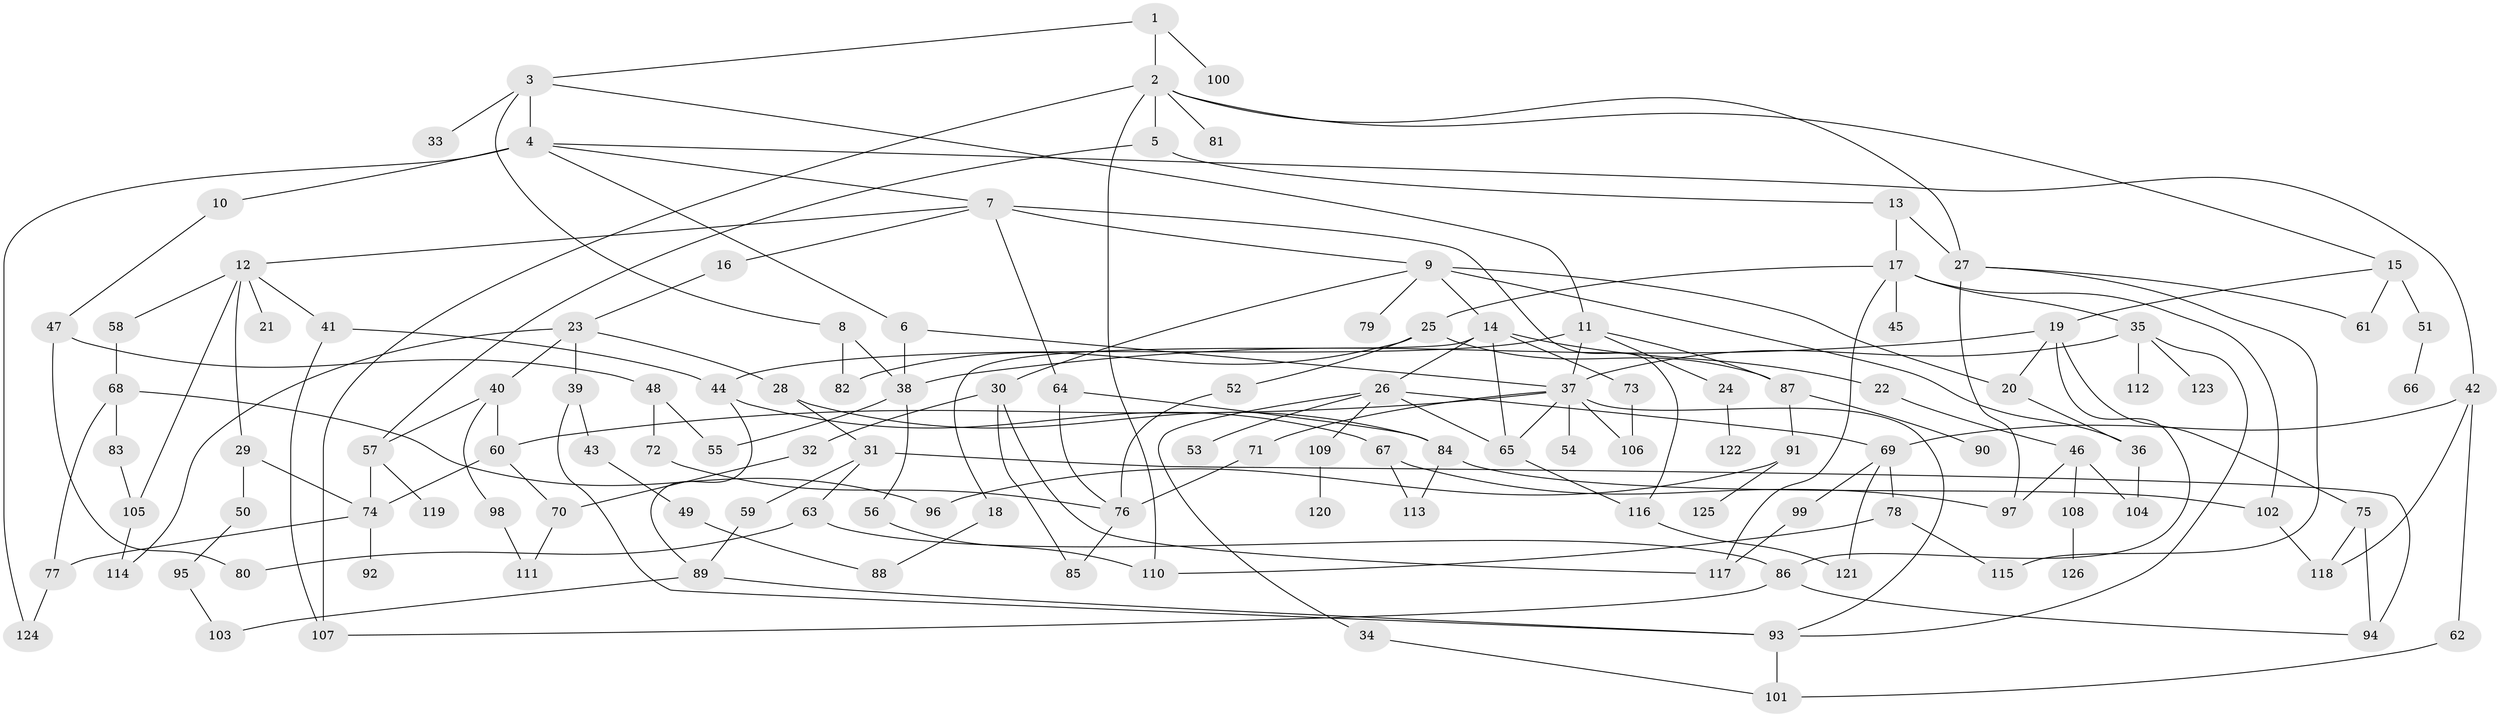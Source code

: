 // coarse degree distribution, {2: 0.21518987341772153, 6: 0.08860759493670886, 4: 0.1518987341772152, 10: 0.0379746835443038, 3: 0.189873417721519, 7: 0.012658227848101266, 5: 0.13924050632911392, 1: 0.16455696202531644}
// Generated by graph-tools (version 1.1) at 2025/23/03/03/25 07:23:31]
// undirected, 126 vertices, 185 edges
graph export_dot {
graph [start="1"]
  node [color=gray90,style=filled];
  1;
  2;
  3;
  4;
  5;
  6;
  7;
  8;
  9;
  10;
  11;
  12;
  13;
  14;
  15;
  16;
  17;
  18;
  19;
  20;
  21;
  22;
  23;
  24;
  25;
  26;
  27;
  28;
  29;
  30;
  31;
  32;
  33;
  34;
  35;
  36;
  37;
  38;
  39;
  40;
  41;
  42;
  43;
  44;
  45;
  46;
  47;
  48;
  49;
  50;
  51;
  52;
  53;
  54;
  55;
  56;
  57;
  58;
  59;
  60;
  61;
  62;
  63;
  64;
  65;
  66;
  67;
  68;
  69;
  70;
  71;
  72;
  73;
  74;
  75;
  76;
  77;
  78;
  79;
  80;
  81;
  82;
  83;
  84;
  85;
  86;
  87;
  88;
  89;
  90;
  91;
  92;
  93;
  94;
  95;
  96;
  97;
  98;
  99;
  100;
  101;
  102;
  103;
  104;
  105;
  106;
  107;
  108;
  109;
  110;
  111;
  112;
  113;
  114;
  115;
  116;
  117;
  118;
  119;
  120;
  121;
  122;
  123;
  124;
  125;
  126;
  1 -- 2;
  1 -- 3;
  1 -- 100;
  2 -- 5;
  2 -- 15;
  2 -- 81;
  2 -- 107;
  2 -- 110;
  2 -- 27;
  3 -- 4;
  3 -- 8;
  3 -- 11;
  3 -- 33;
  4 -- 6;
  4 -- 7;
  4 -- 10;
  4 -- 42;
  4 -- 124;
  5 -- 13;
  5 -- 57;
  6 -- 37;
  6 -- 38;
  7 -- 9;
  7 -- 12;
  7 -- 16;
  7 -- 64;
  7 -- 116;
  8 -- 38;
  8 -- 82;
  9 -- 14;
  9 -- 30;
  9 -- 36;
  9 -- 79;
  9 -- 20;
  10 -- 47;
  11 -- 24;
  11 -- 37;
  11 -- 87;
  11 -- 44;
  12 -- 21;
  12 -- 29;
  12 -- 41;
  12 -- 58;
  12 -- 105;
  13 -- 17;
  13 -- 27;
  14 -- 18;
  14 -- 22;
  14 -- 26;
  14 -- 73;
  14 -- 65;
  15 -- 19;
  15 -- 51;
  15 -- 61;
  16 -- 23;
  17 -- 25;
  17 -- 35;
  17 -- 45;
  17 -- 102;
  17 -- 117;
  18 -- 88;
  19 -- 20;
  19 -- 75;
  19 -- 86;
  19 -- 38;
  20 -- 36;
  22 -- 46;
  23 -- 28;
  23 -- 39;
  23 -- 40;
  23 -- 114;
  24 -- 122;
  25 -- 52;
  25 -- 87;
  25 -- 82;
  26 -- 34;
  26 -- 53;
  26 -- 65;
  26 -- 109;
  26 -- 69;
  27 -- 115;
  27 -- 97;
  27 -- 61;
  28 -- 31;
  28 -- 84;
  29 -- 50;
  29 -- 74;
  30 -- 32;
  30 -- 85;
  30 -- 117;
  31 -- 59;
  31 -- 63;
  31 -- 94;
  32 -- 70;
  34 -- 101;
  35 -- 93;
  35 -- 112;
  35 -- 123;
  35 -- 37;
  36 -- 104;
  37 -- 54;
  37 -- 60;
  37 -- 71;
  37 -- 65;
  37 -- 93;
  37 -- 106;
  38 -- 55;
  38 -- 56;
  39 -- 43;
  39 -- 93;
  40 -- 57;
  40 -- 98;
  40 -- 60;
  41 -- 44;
  41 -- 107;
  42 -- 62;
  42 -- 69;
  42 -- 118;
  43 -- 49;
  44 -- 67;
  44 -- 89;
  46 -- 97;
  46 -- 108;
  46 -- 104;
  47 -- 48;
  47 -- 80;
  48 -- 72;
  48 -- 55;
  49 -- 88;
  50 -- 95;
  51 -- 66;
  52 -- 76;
  56 -- 110;
  57 -- 74;
  57 -- 119;
  58 -- 68;
  59 -- 89;
  60 -- 70;
  60 -- 74;
  62 -- 101;
  63 -- 80;
  63 -- 86;
  64 -- 84;
  64 -- 76;
  65 -- 116;
  67 -- 113;
  67 -- 97;
  68 -- 83;
  68 -- 96;
  68 -- 77;
  69 -- 78;
  69 -- 99;
  69 -- 121;
  70 -- 111;
  71 -- 76;
  72 -- 76;
  73 -- 106;
  74 -- 77;
  74 -- 92;
  75 -- 94;
  75 -- 118;
  76 -- 85;
  77 -- 124;
  78 -- 115;
  78 -- 110;
  83 -- 105;
  84 -- 113;
  84 -- 102;
  86 -- 94;
  86 -- 107;
  87 -- 90;
  87 -- 91;
  89 -- 103;
  89 -- 93;
  91 -- 96;
  91 -- 125;
  93 -- 101;
  95 -- 103;
  98 -- 111;
  99 -- 117;
  102 -- 118;
  105 -- 114;
  108 -- 126;
  109 -- 120;
  116 -- 121;
}
